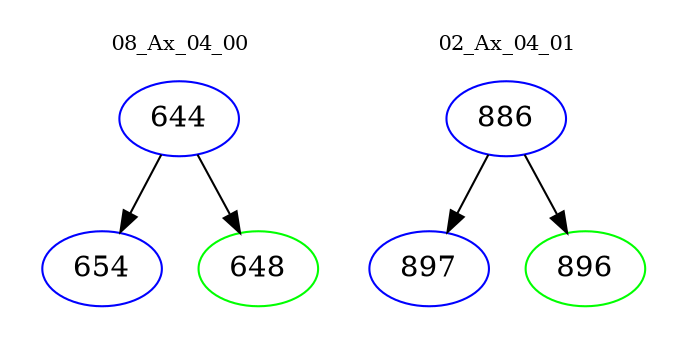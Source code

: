 digraph{
subgraph cluster_0 {
color = white
label = "08_Ax_04_00";
fontsize=10;
T0_644 [label="644", color="blue"]
T0_644 -> T0_654 [color="black"]
T0_654 [label="654", color="blue"]
T0_644 -> T0_648 [color="black"]
T0_648 [label="648", color="green"]
}
subgraph cluster_1 {
color = white
label = "02_Ax_04_01";
fontsize=10;
T1_886 [label="886", color="blue"]
T1_886 -> T1_897 [color="black"]
T1_897 [label="897", color="blue"]
T1_886 -> T1_896 [color="black"]
T1_896 [label="896", color="green"]
}
}
